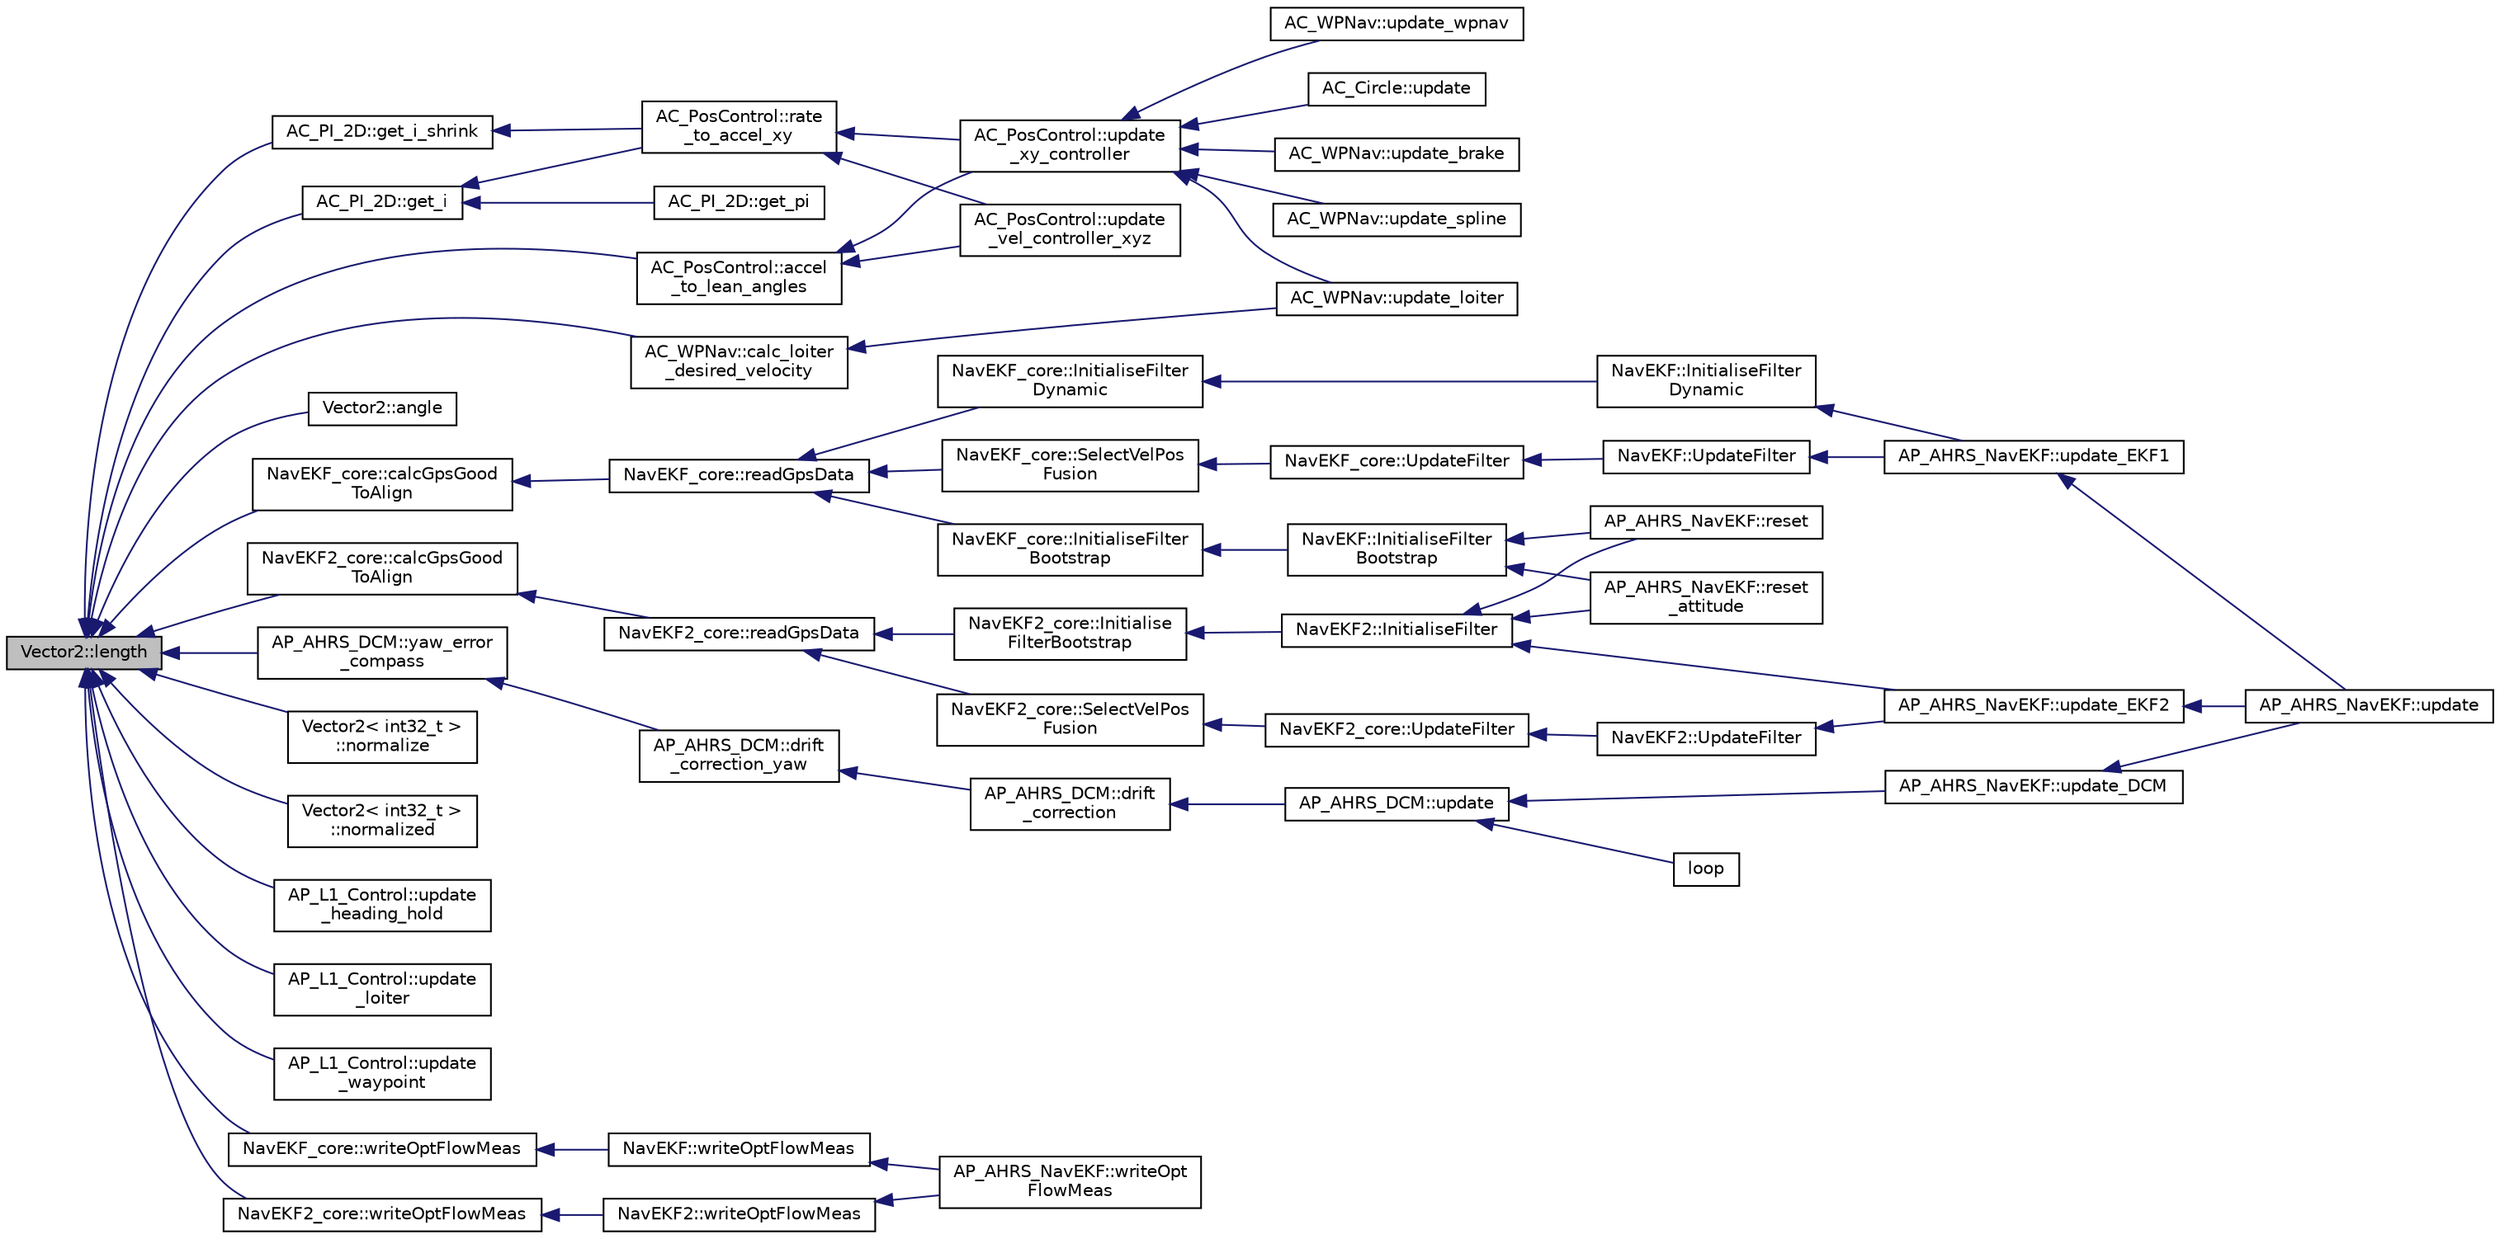 digraph "Vector2::length"
{
 // INTERACTIVE_SVG=YES
  edge [fontname="Helvetica",fontsize="10",labelfontname="Helvetica",labelfontsize="10"];
  node [fontname="Helvetica",fontsize="10",shape=record];
  rankdir="LR";
  Node1 [label="Vector2::length",height=0.2,width=0.4,color="black", fillcolor="grey75", style="filled", fontcolor="black"];
  Node1 -> Node2 [dir="back",color="midnightblue",fontsize="10",style="solid",fontname="Helvetica"];
  Node2 [label="AC_PosControl::accel\l_to_lean_angles",height=0.2,width=0.4,color="black", fillcolor="white", style="filled",URL="$classAC__PosControl.html#ab7a53930119bbcbb951f982fcb8d3ce1"];
  Node2 -> Node3 [dir="back",color="midnightblue",fontsize="10",style="solid",fontname="Helvetica"];
  Node3 [label="AC_PosControl::update\l_vel_controller_xyz",height=0.2,width=0.4,color="black", fillcolor="white", style="filled",URL="$classAC__PosControl.html#ad89eec74ef77005f3f5c449da98ad12c"];
  Node2 -> Node4 [dir="back",color="midnightblue",fontsize="10",style="solid",fontname="Helvetica"];
  Node4 [label="AC_PosControl::update\l_xy_controller",height=0.2,width=0.4,color="black", fillcolor="white", style="filled",URL="$classAC__PosControl.html#a497c1799c10d146b6f2e2b542889c083",tooltip="update_xy_controller - run the horizontal position controller - should be called at 100hz or higher ..."];
  Node4 -> Node5 [dir="back",color="midnightblue",fontsize="10",style="solid",fontname="Helvetica"];
  Node5 [label="AC_Circle::update",height=0.2,width=0.4,color="black", fillcolor="white", style="filled",URL="$classAC__Circle.html#ad28205982ae7bc5f1e72f5285696c99b",tooltip="update - update circle controller "];
  Node4 -> Node6 [dir="back",color="midnightblue",fontsize="10",style="solid",fontname="Helvetica"];
  Node6 [label="AC_WPNav::update_brake",height=0.2,width=0.4,color="black", fillcolor="white", style="filled",URL="$classAC__WPNav.html#af9d3f98ad44166d4c5d072bf3ba4a3db",tooltip="update_brake - run the brake controller - should be called at 400hz "];
  Node4 -> Node7 [dir="back",color="midnightblue",fontsize="10",style="solid",fontname="Helvetica"];
  Node7 [label="AC_WPNav::update_loiter",height=0.2,width=0.4,color="black", fillcolor="white", style="filled",URL="$classAC__WPNav.html#a0a434270245fd8641352af387700dc82",tooltip="update_loiter - run the loiter controller - should be called at 10hz "];
  Node4 -> Node8 [dir="back",color="midnightblue",fontsize="10",style="solid",fontname="Helvetica"];
  Node8 [label="AC_WPNav::update_spline",height=0.2,width=0.4,color="black", fillcolor="white", style="filled",URL="$classAC__WPNav.html#a1d067335195835e46ba7218f8d784936",tooltip="update_spline - update spline controller "];
  Node4 -> Node9 [dir="back",color="midnightblue",fontsize="10",style="solid",fontname="Helvetica"];
  Node9 [label="AC_WPNav::update_wpnav",height=0.2,width=0.4,color="black", fillcolor="white", style="filled",URL="$classAC__WPNav.html#ab37772c12f3376c2eda24d8506a994fc",tooltip="update_wpnav - run the wp controller - should be called at 100hz or higher "];
  Node1 -> Node10 [dir="back",color="midnightblue",fontsize="10",style="solid",fontname="Helvetica"];
  Node10 [label="Vector2::angle",height=0.2,width=0.4,color="black", fillcolor="white", style="filled",URL="$structVector2.html#a62830d89ee7cd308a7d12caf352f1be9"];
  Node1 -> Node11 [dir="back",color="midnightblue",fontsize="10",style="solid",fontname="Helvetica"];
  Node11 [label="AC_WPNav::calc_loiter\l_desired_velocity",height=0.2,width=0.4,color="black", fillcolor="white", style="filled",URL="$classAC__WPNav.html#a3dbf7bda89b127cdc81bca29e2af25de"];
  Node11 -> Node7 [dir="back",color="midnightblue",fontsize="10",style="solid",fontname="Helvetica"];
  Node1 -> Node12 [dir="back",color="midnightblue",fontsize="10",style="solid",fontname="Helvetica"];
  Node12 [label="NavEKF_core::calcGpsGood\lToAlign",height=0.2,width=0.4,color="black", fillcolor="white", style="filled",URL="$classNavEKF__core.html#acab2d8eaf3c773c1ec8d27a79fd7f374"];
  Node12 -> Node13 [dir="back",color="midnightblue",fontsize="10",style="solid",fontname="Helvetica"];
  Node13 [label="NavEKF_core::readGpsData",height=0.2,width=0.4,color="black", fillcolor="white", style="filled",URL="$classNavEKF__core.html#a93e62bbf5bd5071291db0515975e8124"];
  Node13 -> Node14 [dir="back",color="midnightblue",fontsize="10",style="solid",fontname="Helvetica"];
  Node14 [label="NavEKF_core::InitialiseFilter\lBootstrap",height=0.2,width=0.4,color="black", fillcolor="white", style="filled",URL="$classNavEKF__core.html#ab5cf1fe4bc4140da298da0ca89f8e3ca"];
  Node14 -> Node15 [dir="back",color="midnightblue",fontsize="10",style="solid",fontname="Helvetica"];
  Node15 [label="NavEKF::InitialiseFilter\lBootstrap",height=0.2,width=0.4,color="black", fillcolor="white", style="filled",URL="$classNavEKF.html#a290932b02347c5247f036fbc3c7af9d8"];
  Node15 -> Node16 [dir="back",color="midnightblue",fontsize="10",style="solid",fontname="Helvetica"];
  Node16 [label="AP_AHRS_NavEKF::reset",height=0.2,width=0.4,color="black", fillcolor="white", style="filled",URL="$classAP__AHRS__NavEKF.html#abdb5e9bc0803f733ab1b0a423baad8d1"];
  Node15 -> Node17 [dir="back",color="midnightblue",fontsize="10",style="solid",fontname="Helvetica"];
  Node17 [label="AP_AHRS_NavEKF::reset\l_attitude",height=0.2,width=0.4,color="black", fillcolor="white", style="filled",URL="$classAP__AHRS__NavEKF.html#ae76a84b4b941df4d8a4304ff242d18a5"];
  Node13 -> Node18 [dir="back",color="midnightblue",fontsize="10",style="solid",fontname="Helvetica"];
  Node18 [label="NavEKF_core::InitialiseFilter\lDynamic",height=0.2,width=0.4,color="black", fillcolor="white", style="filled",URL="$classNavEKF__core.html#a88ff1e4a9bbafca3f735e3891b8fa2fa"];
  Node18 -> Node19 [dir="back",color="midnightblue",fontsize="10",style="solid",fontname="Helvetica"];
  Node19 [label="NavEKF::InitialiseFilter\lDynamic",height=0.2,width=0.4,color="black", fillcolor="white", style="filled",URL="$classNavEKF.html#a12500a621febd8f914f6e16db4c28759"];
  Node19 -> Node20 [dir="back",color="midnightblue",fontsize="10",style="solid",fontname="Helvetica"];
  Node20 [label="AP_AHRS_NavEKF::update_EKF1",height=0.2,width=0.4,color="black", fillcolor="white", style="filled",URL="$classAP__AHRS__NavEKF.html#aff7b2c4f3428a48ab5ed210e89df4f76"];
  Node20 -> Node21 [dir="back",color="midnightblue",fontsize="10",style="solid",fontname="Helvetica"];
  Node21 [label="AP_AHRS_NavEKF::update",height=0.2,width=0.4,color="black", fillcolor="white", style="filled",URL="$classAP__AHRS__NavEKF.html#a9d5f47f1bc0e3864bbc4c6c6e2ca8b1c"];
  Node13 -> Node22 [dir="back",color="midnightblue",fontsize="10",style="solid",fontname="Helvetica"];
  Node22 [label="NavEKF_core::SelectVelPos\lFusion",height=0.2,width=0.4,color="black", fillcolor="white", style="filled",URL="$classNavEKF__core.html#a20167ef21dc07706f5719ff38a2c60a5"];
  Node22 -> Node23 [dir="back",color="midnightblue",fontsize="10",style="solid",fontname="Helvetica"];
  Node23 [label="NavEKF_core::UpdateFilter",height=0.2,width=0.4,color="black", fillcolor="white", style="filled",URL="$classNavEKF__core.html#addb3791473c00d6f49b485ae3ce22f26"];
  Node23 -> Node24 [dir="back",color="midnightblue",fontsize="10",style="solid",fontname="Helvetica"];
  Node24 [label="NavEKF::UpdateFilter",height=0.2,width=0.4,color="black", fillcolor="white", style="filled",URL="$classNavEKF.html#a58d3c9694abab421e8eadd78e72ac67c"];
  Node24 -> Node20 [dir="back",color="midnightblue",fontsize="10",style="solid",fontname="Helvetica"];
  Node1 -> Node25 [dir="back",color="midnightblue",fontsize="10",style="solid",fontname="Helvetica"];
  Node25 [label="NavEKF2_core::calcGpsGood\lToAlign",height=0.2,width=0.4,color="black", fillcolor="white", style="filled",URL="$classNavEKF2__core.html#af17ad10645eedde6134e5988ed2b80b2"];
  Node25 -> Node26 [dir="back",color="midnightblue",fontsize="10",style="solid",fontname="Helvetica"];
  Node26 [label="NavEKF2_core::readGpsData",height=0.2,width=0.4,color="black", fillcolor="white", style="filled",URL="$classNavEKF2__core.html#ae325dba2deac733f1de41c5e7ee4f707"];
  Node26 -> Node27 [dir="back",color="midnightblue",fontsize="10",style="solid",fontname="Helvetica"];
  Node27 [label="NavEKF2_core::Initialise\lFilterBootstrap",height=0.2,width=0.4,color="black", fillcolor="white", style="filled",URL="$classNavEKF2__core.html#a4a06ae47c3edebdecd2b179a0567f00b"];
  Node27 -> Node28 [dir="back",color="midnightblue",fontsize="10",style="solid",fontname="Helvetica"];
  Node28 [label="NavEKF2::InitialiseFilter",height=0.2,width=0.4,color="black", fillcolor="white", style="filled",URL="$classNavEKF2.html#a9c447b8d84abf2dfc845ddbbbad46a2b"];
  Node28 -> Node16 [dir="back",color="midnightblue",fontsize="10",style="solid",fontname="Helvetica"];
  Node28 -> Node17 [dir="back",color="midnightblue",fontsize="10",style="solid",fontname="Helvetica"];
  Node28 -> Node29 [dir="back",color="midnightblue",fontsize="10",style="solid",fontname="Helvetica"];
  Node29 [label="AP_AHRS_NavEKF::update_EKF2",height=0.2,width=0.4,color="black", fillcolor="white", style="filled",URL="$classAP__AHRS__NavEKF.html#a0187c6d3d4348b002a204c05d3e94b07"];
  Node29 -> Node21 [dir="back",color="midnightblue",fontsize="10",style="solid",fontname="Helvetica"];
  Node26 -> Node30 [dir="back",color="midnightblue",fontsize="10",style="solid",fontname="Helvetica"];
  Node30 [label="NavEKF2_core::SelectVelPos\lFusion",height=0.2,width=0.4,color="black", fillcolor="white", style="filled",URL="$classNavEKF2__core.html#aff31047fa71772bca7ce574617ede0f6"];
  Node30 -> Node31 [dir="back",color="midnightblue",fontsize="10",style="solid",fontname="Helvetica"];
  Node31 [label="NavEKF2_core::UpdateFilter",height=0.2,width=0.4,color="black", fillcolor="white", style="filled",URL="$classNavEKF2__core.html#a5f5c815cbd5ebba30d731f89f87726c3"];
  Node31 -> Node32 [dir="back",color="midnightblue",fontsize="10",style="solid",fontname="Helvetica"];
  Node32 [label="NavEKF2::UpdateFilter",height=0.2,width=0.4,color="black", fillcolor="white", style="filled",URL="$classNavEKF2.html#a72815b1bbd9d7ceb0ff7ae52d14516df"];
  Node32 -> Node29 [dir="back",color="midnightblue",fontsize="10",style="solid",fontname="Helvetica"];
  Node1 -> Node33 [dir="back",color="midnightblue",fontsize="10",style="solid",fontname="Helvetica"];
  Node33 [label="AC_PI_2D::get_i",height=0.2,width=0.4,color="black", fillcolor="white", style="filled",URL="$classAC__PI__2D.html#af464bd8936fccc9a0b11ab183e9ca384"];
  Node33 -> Node34 [dir="back",color="midnightblue",fontsize="10",style="solid",fontname="Helvetica"];
  Node34 [label="AC_PI_2D::get_pi",height=0.2,width=0.4,color="black", fillcolor="white", style="filled",URL="$classAC__PI__2D.html#aca9b20442f46d13eff1ad8e1824c0067"];
  Node33 -> Node35 [dir="back",color="midnightblue",fontsize="10",style="solid",fontname="Helvetica"];
  Node35 [label="AC_PosControl::rate\l_to_accel_xy",height=0.2,width=0.4,color="black", fillcolor="white", style="filled",URL="$classAC__PosControl.html#a5b3282ea40c7d2ef6d44e51670094ccf"];
  Node35 -> Node3 [dir="back",color="midnightblue",fontsize="10",style="solid",fontname="Helvetica"];
  Node35 -> Node4 [dir="back",color="midnightblue",fontsize="10",style="solid",fontname="Helvetica"];
  Node1 -> Node36 [dir="back",color="midnightblue",fontsize="10",style="solid",fontname="Helvetica"];
  Node36 [label="AC_PI_2D::get_i_shrink",height=0.2,width=0.4,color="black", fillcolor="white", style="filled",URL="$classAC__PI__2D.html#ae8bc307e280fa7d11b67742491223fb1"];
  Node36 -> Node35 [dir="back",color="midnightblue",fontsize="10",style="solid",fontname="Helvetica"];
  Node1 -> Node37 [dir="back",color="midnightblue",fontsize="10",style="solid",fontname="Helvetica"];
  Node37 [label="Vector2\< int32_t \>\l::normalize",height=0.2,width=0.4,color="black", fillcolor="white", style="filled",URL="$structVector2.html#ace2a626eaa79412e2946216e9c3e63c6"];
  Node1 -> Node38 [dir="back",color="midnightblue",fontsize="10",style="solid",fontname="Helvetica"];
  Node38 [label="Vector2\< int32_t \>\l::normalized",height=0.2,width=0.4,color="black", fillcolor="white", style="filled",URL="$structVector2.html#a94313613241845651f3aba43ed9d5434"];
  Node1 -> Node39 [dir="back",color="midnightblue",fontsize="10",style="solid",fontname="Helvetica"];
  Node39 [label="AP_L1_Control::update\l_heading_hold",height=0.2,width=0.4,color="black", fillcolor="white", style="filled",URL="$classAP__L1__Control.html#aac848632dc59271619005127e22e374d"];
  Node1 -> Node40 [dir="back",color="midnightblue",fontsize="10",style="solid",fontname="Helvetica"];
  Node40 [label="AP_L1_Control::update\l_loiter",height=0.2,width=0.4,color="black", fillcolor="white", style="filled",URL="$classAP__L1__Control.html#acc0860ec530ec9c9bec50a5701bb709e"];
  Node1 -> Node41 [dir="back",color="midnightblue",fontsize="10",style="solid",fontname="Helvetica"];
  Node41 [label="AP_L1_Control::update\l_waypoint",height=0.2,width=0.4,color="black", fillcolor="white", style="filled",URL="$classAP__L1__Control.html#a9052f01ea019fb51432d3104cce0b6e8"];
  Node1 -> Node42 [dir="back",color="midnightblue",fontsize="10",style="solid",fontname="Helvetica"];
  Node42 [label="NavEKF2_core::writeOptFlowMeas",height=0.2,width=0.4,color="black", fillcolor="white", style="filled",URL="$classNavEKF2__core.html#a1646445365f3fec788044e1968235142"];
  Node42 -> Node43 [dir="back",color="midnightblue",fontsize="10",style="solid",fontname="Helvetica"];
  Node43 [label="NavEKF2::writeOptFlowMeas",height=0.2,width=0.4,color="black", fillcolor="white", style="filled",URL="$classNavEKF2.html#a05b5deddeafb06ba746497acbefd7012"];
  Node43 -> Node44 [dir="back",color="midnightblue",fontsize="10",style="solid",fontname="Helvetica"];
  Node44 [label="AP_AHRS_NavEKF::writeOpt\lFlowMeas",height=0.2,width=0.4,color="black", fillcolor="white", style="filled",URL="$classAP__AHRS__NavEKF.html#a36e51a27f7801ebd760cc93df22ca6bb"];
  Node1 -> Node45 [dir="back",color="midnightblue",fontsize="10",style="solid",fontname="Helvetica"];
  Node45 [label="NavEKF_core::writeOptFlowMeas",height=0.2,width=0.4,color="black", fillcolor="white", style="filled",URL="$classNavEKF__core.html#aebd699b70cb4dd992dc2041458e52f3b"];
  Node45 -> Node46 [dir="back",color="midnightblue",fontsize="10",style="solid",fontname="Helvetica"];
  Node46 [label="NavEKF::writeOptFlowMeas",height=0.2,width=0.4,color="black", fillcolor="white", style="filled",URL="$classNavEKF.html#ad193e5aab03041673d4cfad9f7a2a6ba"];
  Node46 -> Node44 [dir="back",color="midnightblue",fontsize="10",style="solid",fontname="Helvetica"];
  Node1 -> Node47 [dir="back",color="midnightblue",fontsize="10",style="solid",fontname="Helvetica"];
  Node47 [label="AP_AHRS_DCM::yaw_error\l_compass",height=0.2,width=0.4,color="black", fillcolor="white", style="filled",URL="$classAP__AHRS__DCM.html#a5a98cf4f7346879e60a0f977757a6634"];
  Node47 -> Node48 [dir="back",color="midnightblue",fontsize="10",style="solid",fontname="Helvetica"];
  Node48 [label="AP_AHRS_DCM::drift\l_correction_yaw",height=0.2,width=0.4,color="black", fillcolor="white", style="filled",URL="$classAP__AHRS__DCM.html#a101f2aaddcc7e97e690924d4e9d7a191"];
  Node48 -> Node49 [dir="back",color="midnightblue",fontsize="10",style="solid",fontname="Helvetica"];
  Node49 [label="AP_AHRS_DCM::drift\l_correction",height=0.2,width=0.4,color="black", fillcolor="white", style="filled",URL="$classAP__AHRS__DCM.html#a8c3304b59bc6a27f24c686985c100549"];
  Node49 -> Node50 [dir="back",color="midnightblue",fontsize="10",style="solid",fontname="Helvetica"];
  Node50 [label="AP_AHRS_DCM::update",height=0.2,width=0.4,color="black", fillcolor="white", style="filled",URL="$classAP__AHRS__DCM.html#a6bf59b99999767fdbf4dfd363bc51bfd"];
  Node50 -> Node51 [dir="back",color="midnightblue",fontsize="10",style="solid",fontname="Helvetica"];
  Node51 [label="loop",height=0.2,width=0.4,color="black", fillcolor="white", style="filled",URL="$AHRS__Test_8cpp.html#a0b33edabd7f1c4e4a0bf32c67269be2f"];
  Node50 -> Node52 [dir="back",color="midnightblue",fontsize="10",style="solid",fontname="Helvetica"];
  Node52 [label="AP_AHRS_NavEKF::update_DCM",height=0.2,width=0.4,color="black", fillcolor="white", style="filled",URL="$classAP__AHRS__NavEKF.html#a95d351e1c2bc77147bb535a28261cf23"];
  Node52 -> Node21 [dir="back",color="midnightblue",fontsize="10",style="solid",fontname="Helvetica"];
}
